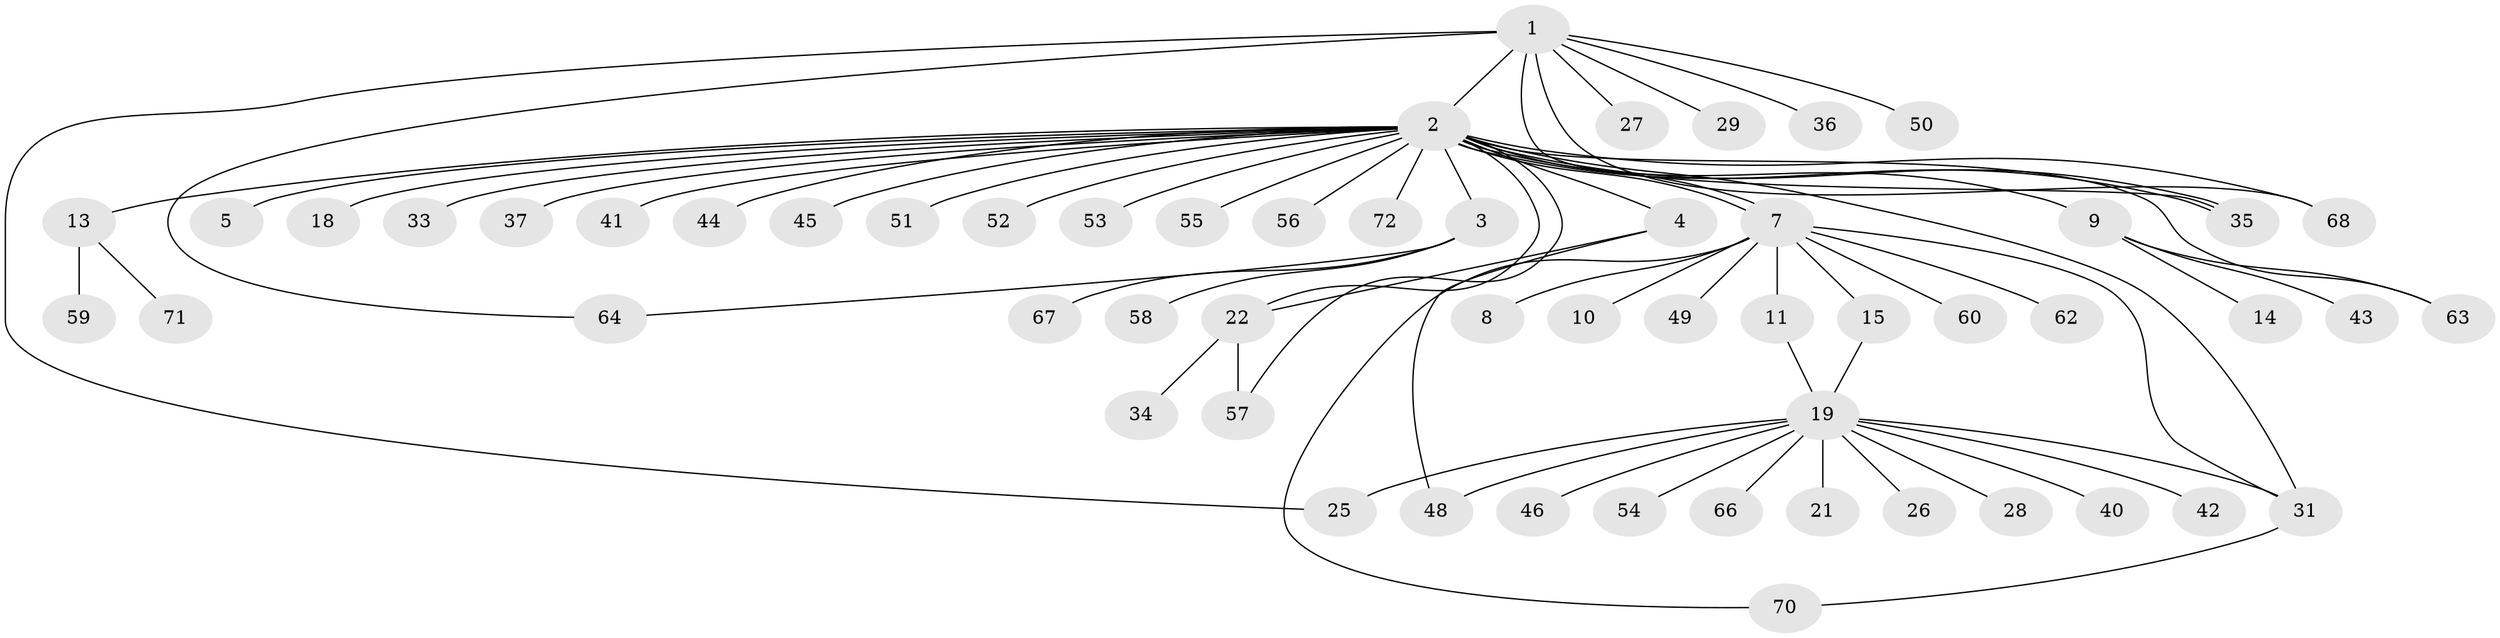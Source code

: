 // original degree distribution, {6: 0.027777777777777776, 32: 0.013888888888888888, 3: 0.125, 4: 0.041666666666666664, 1: 0.5694444444444444, 11: 0.013888888888888888, 5: 0.013888888888888888, 2: 0.18055555555555555, 12: 0.013888888888888888}
// Generated by graph-tools (version 1.1) at 2025/41/03/06/25 10:41:45]
// undirected, 57 vertices, 70 edges
graph export_dot {
graph [start="1"]
  node [color=gray90,style=filled];
  1 [super="+6"];
  2 [super="+17"];
  3 [super="+16"];
  4 [super="+39"];
  5;
  7 [super="+12"];
  8;
  9 [super="+23"];
  10;
  11;
  13 [super="+38"];
  14;
  15 [super="+20"];
  18;
  19 [super="+24"];
  21 [super="+30"];
  22 [super="+47"];
  25;
  26;
  27;
  28;
  29;
  31 [super="+32"];
  33;
  34;
  35;
  36;
  37;
  40 [super="+61"];
  41;
  42;
  43;
  44;
  45;
  46;
  48;
  49;
  50;
  51;
  52;
  53 [super="+65"];
  54;
  55;
  56;
  57 [super="+69"];
  58;
  59;
  60;
  62;
  63;
  64;
  66;
  67;
  68;
  70;
  71;
  72;
  1 -- 2 [weight=2];
  1 -- 27;
  1 -- 36;
  1 -- 50;
  1 -- 68;
  1 -- 64;
  1 -- 35;
  1 -- 25;
  1 -- 29;
  2 -- 3 [weight=2];
  2 -- 4 [weight=2];
  2 -- 5;
  2 -- 7;
  2 -- 7;
  2 -- 9;
  2 -- 13;
  2 -- 18;
  2 -- 31;
  2 -- 33;
  2 -- 35;
  2 -- 35;
  2 -- 37;
  2 -- 41;
  2 -- 44;
  2 -- 45;
  2 -- 51;
  2 -- 52;
  2 -- 53;
  2 -- 55;
  2 -- 56;
  2 -- 57;
  2 -- 63;
  2 -- 68;
  2 -- 72;
  2 -- 22;
  3 -- 67;
  3 -- 64;
  3 -- 58;
  4 -- 22;
  4 -- 48;
  7 -- 8;
  7 -- 10;
  7 -- 11;
  7 -- 15;
  7 -- 49;
  7 -- 60;
  7 -- 62;
  7 -- 70;
  7 -- 31;
  9 -- 14;
  9 -- 43;
  9 -- 63;
  11 -- 19;
  13 -- 71;
  13 -- 59;
  15 -- 19;
  19 -- 21;
  19 -- 26;
  19 -- 28;
  19 -- 31;
  19 -- 40;
  19 -- 42;
  19 -- 46;
  19 -- 54;
  19 -- 66;
  19 -- 48;
  19 -- 25;
  22 -- 34;
  22 -- 57;
  31 -- 70;
}
